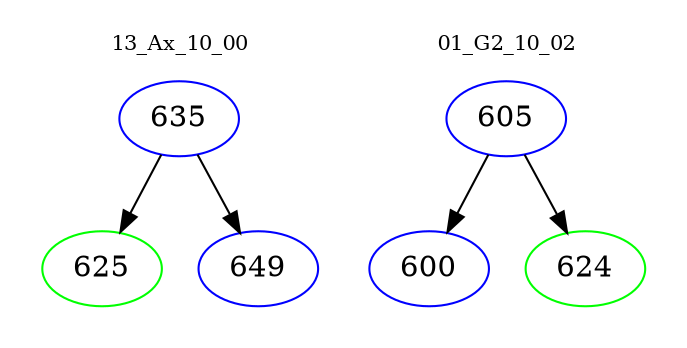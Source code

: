 digraph{
subgraph cluster_0 {
color = white
label = "13_Ax_10_00";
fontsize=10;
T0_635 [label="635", color="blue"]
T0_635 -> T0_625 [color="black"]
T0_625 [label="625", color="green"]
T0_635 -> T0_649 [color="black"]
T0_649 [label="649", color="blue"]
}
subgraph cluster_1 {
color = white
label = "01_G2_10_02";
fontsize=10;
T1_605 [label="605", color="blue"]
T1_605 -> T1_600 [color="black"]
T1_600 [label="600", color="blue"]
T1_605 -> T1_624 [color="black"]
T1_624 [label="624", color="green"]
}
}
